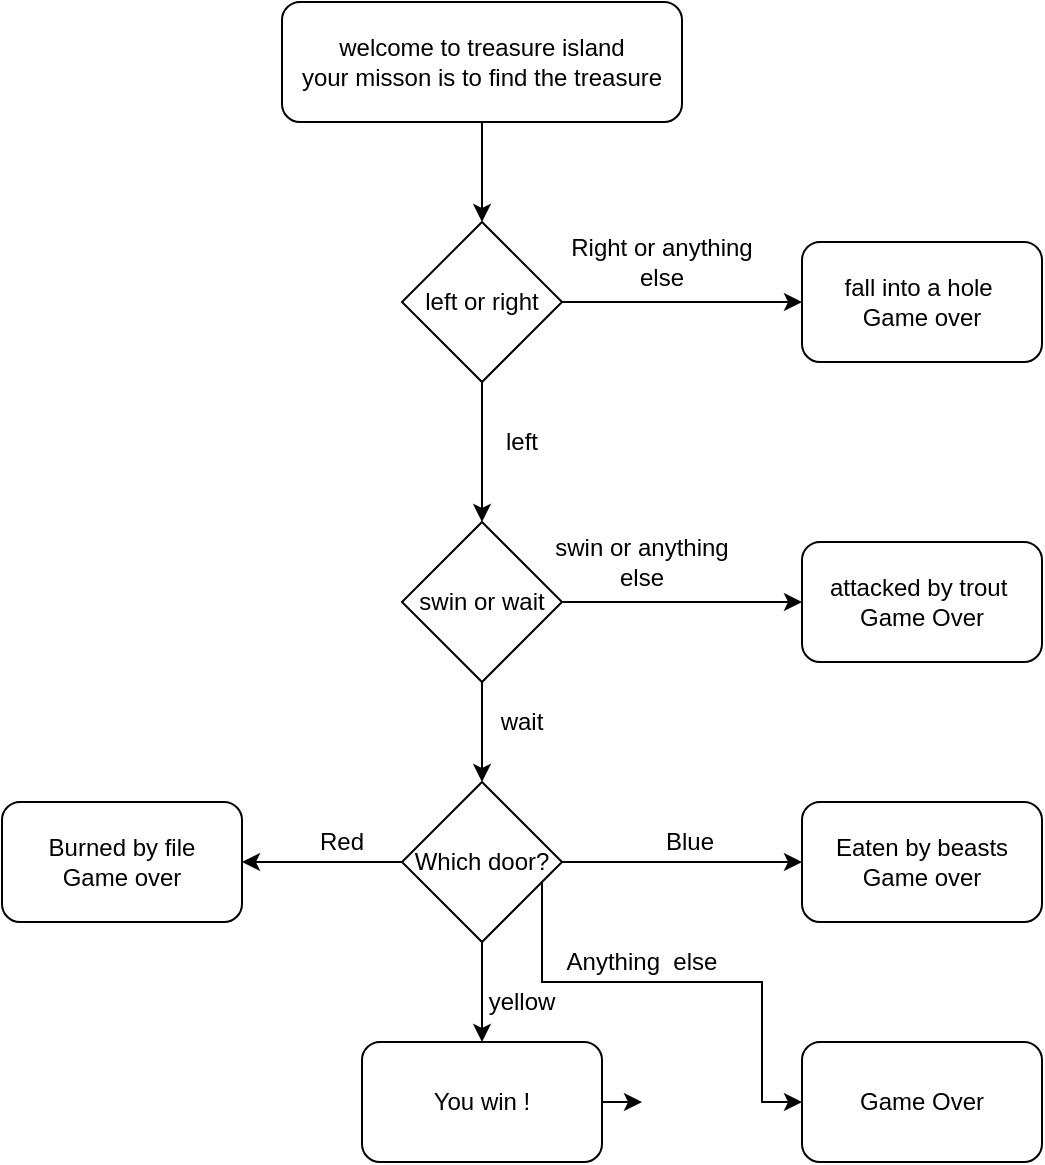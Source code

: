 <mxfile>
    <diagram id="4h9eGXsoLVuvl0i-TR3p" name="Page-1">
        <mxGraphModel dx="728" dy="680" grid="1" gridSize="10" guides="1" tooltips="1" connect="1" arrows="1" fold="1" page="1" pageScale="1" pageWidth="827" pageHeight="1169" math="0" shadow="0">
            <root>
                <mxCell id="0"/>
                <mxCell id="1" parent="0"/>
                <mxCell id="10" style="edgeStyle=orthogonalEdgeStyle;rounded=0;orthogonalLoop=1;jettySize=auto;html=1;" edge="1" parent="1" source="2" target="3">
                    <mxGeometry relative="1" as="geometry"/>
                </mxCell>
                <mxCell id="2" value="welcome to treasure island&lt;br&gt;your misson is to find the treasure" style="rounded=1;whiteSpace=wrap;html=1;" vertex="1" parent="1">
                    <mxGeometry x="200" y="50" width="200" height="60" as="geometry"/>
                </mxCell>
                <mxCell id="11" style="edgeStyle=orthogonalEdgeStyle;rounded=0;orthogonalLoop=1;jettySize=auto;html=1;entryX=0;entryY=0.5;entryDx=0;entryDy=0;" edge="1" parent="1" source="3" target="4">
                    <mxGeometry relative="1" as="geometry"/>
                </mxCell>
                <mxCell id="15" style="edgeStyle=orthogonalEdgeStyle;rounded=0;orthogonalLoop=1;jettySize=auto;html=1;entryX=0.5;entryY=0;entryDx=0;entryDy=0;" edge="1" parent="1" source="3" target="6">
                    <mxGeometry relative="1" as="geometry"/>
                </mxCell>
                <mxCell id="3" value="left or right" style="rhombus;whiteSpace=wrap;html=1;" vertex="1" parent="1">
                    <mxGeometry x="260" y="160" width="80" height="80" as="geometry"/>
                </mxCell>
                <mxCell id="4" value="fall into a hole&amp;nbsp;&lt;br&gt;Game over" style="rounded=1;whiteSpace=wrap;html=1;" vertex="1" parent="1">
                    <mxGeometry x="460" y="170" width="120" height="60" as="geometry"/>
                </mxCell>
                <mxCell id="5" value="attacked by trout&amp;nbsp;&lt;br&gt;Game Over" style="rounded=1;whiteSpace=wrap;html=1;" vertex="1" parent="1">
                    <mxGeometry x="460" y="320" width="120" height="60" as="geometry"/>
                </mxCell>
                <mxCell id="13" style="edgeStyle=orthogonalEdgeStyle;rounded=0;orthogonalLoop=1;jettySize=auto;html=1;entryX=0;entryY=0.5;entryDx=0;entryDy=0;" edge="1" parent="1" source="6" target="5">
                    <mxGeometry relative="1" as="geometry"/>
                </mxCell>
                <mxCell id="14" style="edgeStyle=orthogonalEdgeStyle;rounded=0;orthogonalLoop=1;jettySize=auto;html=1;entryX=0.5;entryY=0;entryDx=0;entryDy=0;" edge="1" parent="1" source="6" target="7">
                    <mxGeometry relative="1" as="geometry"/>
                </mxCell>
                <mxCell id="6" value="swin or wait" style="rhombus;whiteSpace=wrap;html=1;" vertex="1" parent="1">
                    <mxGeometry x="260" y="310" width="80" height="80" as="geometry"/>
                </mxCell>
                <mxCell id="16" style="edgeStyle=orthogonalEdgeStyle;rounded=0;orthogonalLoop=1;jettySize=auto;html=1;" edge="1" parent="1" source="7" target="9">
                    <mxGeometry relative="1" as="geometry"/>
                </mxCell>
                <mxCell id="18" style="edgeStyle=orthogonalEdgeStyle;rounded=0;orthogonalLoop=1;jettySize=auto;html=1;entryX=0;entryY=0.5;entryDx=0;entryDy=0;" edge="1" parent="1" source="7" target="17">
                    <mxGeometry relative="1" as="geometry">
                        <Array as="points">
                            <mxPoint x="330" y="540"/>
                            <mxPoint x="440" y="540"/>
                            <mxPoint x="440" y="600"/>
                        </Array>
                    </mxGeometry>
                </mxCell>
                <mxCell id="19" style="edgeStyle=orthogonalEdgeStyle;rounded=0;orthogonalLoop=1;jettySize=auto;html=1;" edge="1" parent="1" source="7" target="8">
                    <mxGeometry relative="1" as="geometry"/>
                </mxCell>
                <mxCell id="21" style="edgeStyle=orthogonalEdgeStyle;rounded=0;orthogonalLoop=1;jettySize=auto;html=1;entryX=0;entryY=0.5;entryDx=0;entryDy=0;" edge="1" parent="1" source="7" target="20">
                    <mxGeometry relative="1" as="geometry"/>
                </mxCell>
                <mxCell id="7" value="Which door?" style="rhombus;whiteSpace=wrap;html=1;" vertex="1" parent="1">
                    <mxGeometry x="260" y="440" width="80" height="80" as="geometry"/>
                </mxCell>
                <mxCell id="8" value="Burned by file&lt;br&gt;Game over" style="rounded=1;whiteSpace=wrap;html=1;" vertex="1" parent="1">
                    <mxGeometry x="60" y="450" width="120" height="60" as="geometry"/>
                </mxCell>
                <mxCell id="22" style="edgeStyle=orthogonalEdgeStyle;rounded=0;orthogonalLoop=1;jettySize=auto;html=1;" edge="1" parent="1" source="9">
                    <mxGeometry relative="1" as="geometry">
                        <mxPoint x="380" y="600" as="targetPoint"/>
                    </mxGeometry>
                </mxCell>
                <mxCell id="9" value="You win !" style="rounded=1;whiteSpace=wrap;html=1;" vertex="1" parent="1">
                    <mxGeometry x="240" y="570" width="120" height="60" as="geometry"/>
                </mxCell>
                <mxCell id="17" value="Game Over" style="rounded=1;whiteSpace=wrap;html=1;" vertex="1" parent="1">
                    <mxGeometry x="460" y="570" width="120" height="60" as="geometry"/>
                </mxCell>
                <mxCell id="20" value="Eaten by beasts&lt;br&gt;Game over" style="rounded=1;whiteSpace=wrap;html=1;" vertex="1" parent="1">
                    <mxGeometry x="460" y="450" width="120" height="60" as="geometry"/>
                </mxCell>
                <mxCell id="23" value="Right or anything else" style="text;html=1;strokeColor=none;fillColor=none;align=center;verticalAlign=middle;whiteSpace=wrap;rounded=0;" vertex="1" parent="1">
                    <mxGeometry x="340" y="170" width="100" height="20" as="geometry"/>
                </mxCell>
                <mxCell id="24" value="left" style="text;html=1;strokeColor=none;fillColor=none;align=center;verticalAlign=middle;whiteSpace=wrap;rounded=0;" vertex="1" parent="1">
                    <mxGeometry x="300" y="260" width="40" height="20" as="geometry"/>
                </mxCell>
                <mxCell id="25" value="swin or anything else" style="text;html=1;strokeColor=none;fillColor=none;align=center;verticalAlign=middle;whiteSpace=wrap;rounded=0;" vertex="1" parent="1">
                    <mxGeometry x="330" y="320" width="100" height="20" as="geometry"/>
                </mxCell>
                <mxCell id="26" value="wait" style="text;html=1;strokeColor=none;fillColor=none;align=center;verticalAlign=middle;whiteSpace=wrap;rounded=0;" vertex="1" parent="1">
                    <mxGeometry x="300" y="400" width="40" height="20" as="geometry"/>
                </mxCell>
                <mxCell id="27" value="Anything&amp;nbsp; else" style="text;html=1;strokeColor=none;fillColor=none;align=center;verticalAlign=middle;whiteSpace=wrap;rounded=0;" vertex="1" parent="1">
                    <mxGeometry x="340" y="520" width="80" height="20" as="geometry"/>
                </mxCell>
                <mxCell id="28" value="Blue" style="text;html=1;strokeColor=none;fillColor=none;align=center;verticalAlign=middle;whiteSpace=wrap;rounded=0;" vertex="1" parent="1">
                    <mxGeometry x="384" y="460" width="40" height="20" as="geometry"/>
                </mxCell>
                <mxCell id="29" value="Red" style="text;html=1;strokeColor=none;fillColor=none;align=center;verticalAlign=middle;whiteSpace=wrap;rounded=0;" vertex="1" parent="1">
                    <mxGeometry x="210" y="460" width="40" height="20" as="geometry"/>
                </mxCell>
                <mxCell id="30" value="yellow" style="text;html=1;strokeColor=none;fillColor=none;align=center;verticalAlign=middle;whiteSpace=wrap;rounded=0;" vertex="1" parent="1">
                    <mxGeometry x="300" y="540" width="40" height="20" as="geometry"/>
                </mxCell>
            </root>
        </mxGraphModel>
    </diagram>
</mxfile>